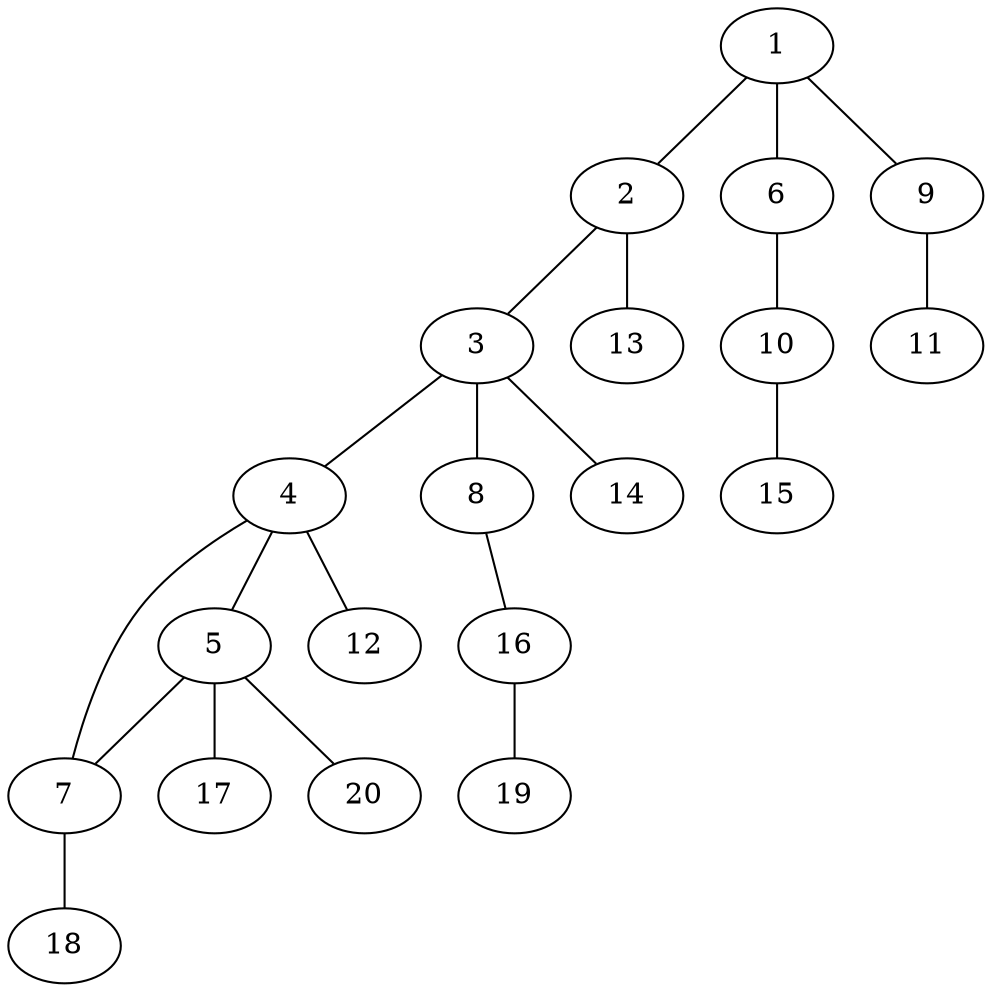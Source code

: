 graph graphname {1--2
1--6
1--9
2--3
2--13
3--4
3--8
3--14
4--5
4--7
4--12
5--7
5--17
5--20
6--10
7--18
8--16
9--11
10--15
16--19
}